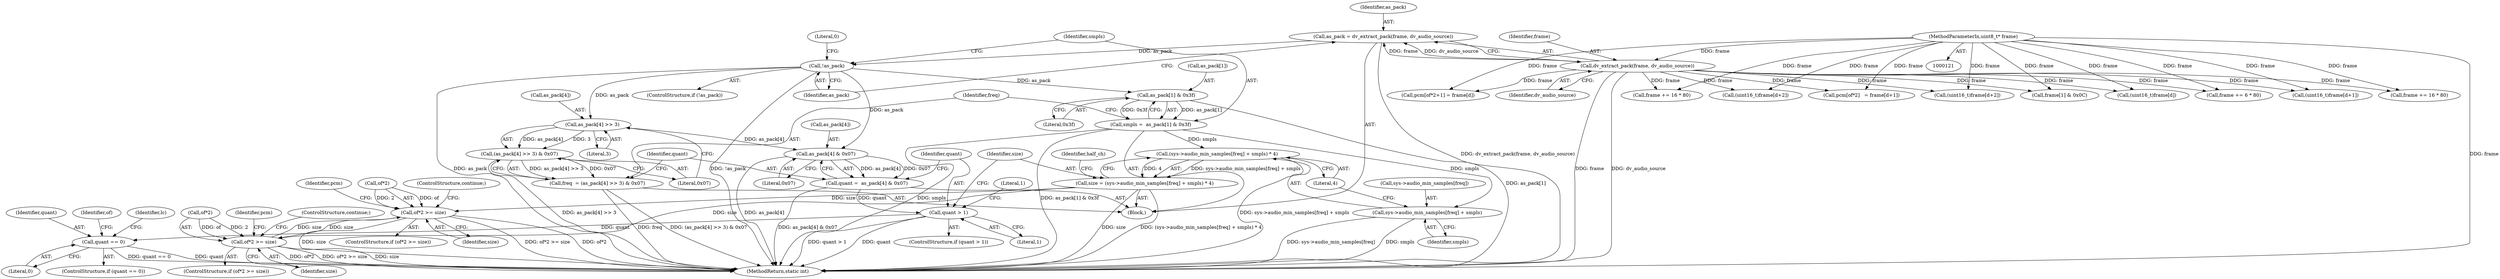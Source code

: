 digraph "0_libav_2d1c0dea5f6b91bec7f5fa53ec050913d851e366@pointer" {
"1000141" [label="(Call,as_pack = dv_extract_pack(frame, dv_audio_source))"];
"1000143" [label="(Call,dv_extract_pack(frame, dv_audio_source))"];
"1000122" [label="(MethodParameterIn,uint8_t* frame)"];
"1000147" [label="(Call,!as_pack)"];
"1000153" [label="(Call,as_pack[1] & 0x3f)"];
"1000151" [label="(Call,smpls =  as_pack[1] & 0x3f)"];
"1000183" [label="(Call,(sys->audio_min_samples[freq] + smpls) * 4)"];
"1000181" [label="(Call,size = (sys->audio_min_samples[freq] + smpls) * 4)"];
"1000298" [label="(Call,of*2 >= size)"];
"1000435" [label="(Call,of*2 >= size)"];
"1000184" [label="(Call,sys->audio_min_samples[freq] + smpls)"];
"1000161" [label="(Call,as_pack[4] >> 3)"];
"1000160" [label="(Call,(as_pack[4] >> 3) & 0x07)"];
"1000158" [label="(Call,freq  = (as_pack[4] >> 3) & 0x07)"];
"1000169" [label="(Call,as_pack[4] & 0x07)"];
"1000167" [label="(Call,quant =  as_pack[4] & 0x07)"];
"1000175" [label="(Call,quant > 1)"];
"1000274" [label="(Call,quant == 0)"];
"1000150" [label="(Literal,0)"];
"1000436" [label="(Call,of*2)"];
"1000141" [label="(Call,as_pack = dv_extract_pack(frame, dv_audio_source))"];
"1000176" [label="(Identifier,quant)"];
"1000151" [label="(Call,smpls =  as_pack[1] & 0x3f)"];
"1000147" [label="(Call,!as_pack)"];
"1000146" [label="(ControlStructure,if (!as_pack))"];
"1000153" [label="(Call,as_pack[1] & 0x3f)"];
"1000516" [label="(MethodReturn,static int)"];
"1000193" [label="(Identifier,half_ch)"];
"1000435" [label="(Call,of*2 >= size)"];
"1000303" [label="(ControlStructure,continue;)"];
"1000160" [label="(Call,(as_pack[4] >> 3) & 0x07)"];
"1000387" [label="(Call,(uint16_t)frame[d+2])"];
"1000443" [label="(Identifier,pcm)"];
"1000167" [label="(Call,quant =  as_pack[4] & 0x07)"];
"1000273" [label="(ControlStructure,if (quant == 0))"];
"1000184" [label="(Call,sys->audio_min_samples[freq] + smpls)"];
"1000306" [label="(Identifier,pcm)"];
"1000165" [label="(Literal,3)"];
"1000122" [label="(MethodParameterIn,uint8_t* frame)"];
"1000440" [label="(ControlStructure,continue;)"];
"1000152" [label="(Identifier,smpls)"];
"1000302" [label="(Identifier,size)"];
"1000180" [label="(Literal,1)"];
"1000276" [label="(Literal,0)"];
"1000175" [label="(Call,quant > 1)"];
"1000177" [label="(Literal,1)"];
"1000506" [label="(Call,frame += 16 * 80)"];
"1000304" [label="(Call,pcm[of*2]   = frame[d+1])"];
"1000157" [label="(Literal,0x3f)"];
"1000356" [label="(Identifier,lc)"];
"1000125" [label="(Block,)"];
"1000182" [label="(Identifier,size)"];
"1000275" [label="(Identifier,quant)"];
"1000159" [label="(Identifier,freq)"];
"1000170" [label="(Call,as_pack[4])"];
"1000161" [label="(Call,as_pack[4] >> 3)"];
"1000190" [label="(Identifier,smpls)"];
"1000143" [label="(Call,dv_extract_pack(frame, dv_audio_source))"];
"1000174" [label="(ControlStructure,if (quant > 1))"];
"1000297" [label="(ControlStructure,if (of*2 >= size))"];
"1000191" [label="(Literal,4)"];
"1000168" [label="(Identifier,quant)"];
"1000166" [label="(Literal,0x07)"];
"1000359" [label="(Call,(uint16_t)frame[d])"];
"1000378" [label="(Call,(uint16_t)frame[d+1])"];
"1000148" [label="(Identifier,as_pack)"];
"1000173" [label="(Literal,0x07)"];
"1000183" [label="(Call,(sys->audio_min_samples[freq] + smpls) * 4)"];
"1000158" [label="(Call,freq  = (as_pack[4] >> 3) & 0x07)"];
"1000511" [label="(Call,frame += 16 * 80)"];
"1000299" [label="(Call,of*2)"];
"1000298" [label="(Call,of*2 >= size)"];
"1000279" [label="(Identifier,of)"];
"1000209" [label="(Call,frame[1] & 0x0C)"];
"1000434" [label="(ControlStructure,if (of*2 >= size))"];
"1000439" [label="(Identifier,size)"];
"1000246" [label="(Call,frame += 6 * 80)"];
"1000315" [label="(Call,pcm[of*2+1] = frame[d])"];
"1000145" [label="(Identifier,dv_audio_source)"];
"1000366" [label="(Call,(uint16_t)frame[d+2])"];
"1000169" [label="(Call,as_pack[4] & 0x07)"];
"1000154" [label="(Call,as_pack[1])"];
"1000162" [label="(Call,as_pack[4])"];
"1000142" [label="(Identifier,as_pack)"];
"1000181" [label="(Call,size = (sys->audio_min_samples[freq] + smpls) * 4)"];
"1000274" [label="(Call,quant == 0)"];
"1000185" [label="(Call,sys->audio_min_samples[freq])"];
"1000144" [label="(Identifier,frame)"];
"1000141" -> "1000125"  [label="AST: "];
"1000141" -> "1000143"  [label="CFG: "];
"1000142" -> "1000141"  [label="AST: "];
"1000143" -> "1000141"  [label="AST: "];
"1000148" -> "1000141"  [label="CFG: "];
"1000141" -> "1000516"  [label="DDG: dv_extract_pack(frame, dv_audio_source)"];
"1000143" -> "1000141"  [label="DDG: frame"];
"1000143" -> "1000141"  [label="DDG: dv_audio_source"];
"1000141" -> "1000147"  [label="DDG: as_pack"];
"1000143" -> "1000145"  [label="CFG: "];
"1000144" -> "1000143"  [label="AST: "];
"1000145" -> "1000143"  [label="AST: "];
"1000143" -> "1000516"  [label="DDG: frame"];
"1000143" -> "1000516"  [label="DDG: dv_audio_source"];
"1000122" -> "1000143"  [label="DDG: frame"];
"1000143" -> "1000209"  [label="DDG: frame"];
"1000143" -> "1000246"  [label="DDG: frame"];
"1000143" -> "1000304"  [label="DDG: frame"];
"1000143" -> "1000315"  [label="DDG: frame"];
"1000143" -> "1000359"  [label="DDG: frame"];
"1000143" -> "1000366"  [label="DDG: frame"];
"1000143" -> "1000378"  [label="DDG: frame"];
"1000143" -> "1000387"  [label="DDG: frame"];
"1000143" -> "1000506"  [label="DDG: frame"];
"1000143" -> "1000511"  [label="DDG: frame"];
"1000122" -> "1000121"  [label="AST: "];
"1000122" -> "1000516"  [label="DDG: frame"];
"1000122" -> "1000209"  [label="DDG: frame"];
"1000122" -> "1000246"  [label="DDG: frame"];
"1000122" -> "1000304"  [label="DDG: frame"];
"1000122" -> "1000315"  [label="DDG: frame"];
"1000122" -> "1000359"  [label="DDG: frame"];
"1000122" -> "1000366"  [label="DDG: frame"];
"1000122" -> "1000378"  [label="DDG: frame"];
"1000122" -> "1000387"  [label="DDG: frame"];
"1000122" -> "1000506"  [label="DDG: frame"];
"1000122" -> "1000511"  [label="DDG: frame"];
"1000147" -> "1000146"  [label="AST: "];
"1000147" -> "1000148"  [label="CFG: "];
"1000148" -> "1000147"  [label="AST: "];
"1000150" -> "1000147"  [label="CFG: "];
"1000152" -> "1000147"  [label="CFG: "];
"1000147" -> "1000516"  [label="DDG: as_pack"];
"1000147" -> "1000516"  [label="DDG: !as_pack"];
"1000147" -> "1000153"  [label="DDG: as_pack"];
"1000147" -> "1000161"  [label="DDG: as_pack"];
"1000147" -> "1000169"  [label="DDG: as_pack"];
"1000153" -> "1000151"  [label="AST: "];
"1000153" -> "1000157"  [label="CFG: "];
"1000154" -> "1000153"  [label="AST: "];
"1000157" -> "1000153"  [label="AST: "];
"1000151" -> "1000153"  [label="CFG: "];
"1000153" -> "1000516"  [label="DDG: as_pack[1]"];
"1000153" -> "1000151"  [label="DDG: as_pack[1]"];
"1000153" -> "1000151"  [label="DDG: 0x3f"];
"1000151" -> "1000125"  [label="AST: "];
"1000152" -> "1000151"  [label="AST: "];
"1000159" -> "1000151"  [label="CFG: "];
"1000151" -> "1000516"  [label="DDG: smpls"];
"1000151" -> "1000516"  [label="DDG: as_pack[1] & 0x3f"];
"1000151" -> "1000183"  [label="DDG: smpls"];
"1000151" -> "1000184"  [label="DDG: smpls"];
"1000183" -> "1000181"  [label="AST: "];
"1000183" -> "1000191"  [label="CFG: "];
"1000184" -> "1000183"  [label="AST: "];
"1000191" -> "1000183"  [label="AST: "];
"1000181" -> "1000183"  [label="CFG: "];
"1000183" -> "1000516"  [label="DDG: sys->audio_min_samples[freq] + smpls"];
"1000183" -> "1000181"  [label="DDG: sys->audio_min_samples[freq] + smpls"];
"1000183" -> "1000181"  [label="DDG: 4"];
"1000181" -> "1000125"  [label="AST: "];
"1000182" -> "1000181"  [label="AST: "];
"1000193" -> "1000181"  [label="CFG: "];
"1000181" -> "1000516"  [label="DDG: size"];
"1000181" -> "1000516"  [label="DDG: (sys->audio_min_samples[freq] + smpls) * 4"];
"1000181" -> "1000298"  [label="DDG: size"];
"1000181" -> "1000435"  [label="DDG: size"];
"1000298" -> "1000297"  [label="AST: "];
"1000298" -> "1000302"  [label="CFG: "];
"1000299" -> "1000298"  [label="AST: "];
"1000302" -> "1000298"  [label="AST: "];
"1000303" -> "1000298"  [label="CFG: "];
"1000306" -> "1000298"  [label="CFG: "];
"1000298" -> "1000516"  [label="DDG: of*2 >= size"];
"1000298" -> "1000516"  [label="DDG: of*2"];
"1000298" -> "1000516"  [label="DDG: size"];
"1000299" -> "1000298"  [label="DDG: of"];
"1000299" -> "1000298"  [label="DDG: 2"];
"1000435" -> "1000298"  [label="DDG: size"];
"1000298" -> "1000435"  [label="DDG: size"];
"1000435" -> "1000434"  [label="AST: "];
"1000435" -> "1000439"  [label="CFG: "];
"1000436" -> "1000435"  [label="AST: "];
"1000439" -> "1000435"  [label="AST: "];
"1000440" -> "1000435"  [label="CFG: "];
"1000443" -> "1000435"  [label="CFG: "];
"1000435" -> "1000516"  [label="DDG: of*2"];
"1000435" -> "1000516"  [label="DDG: of*2 >= size"];
"1000435" -> "1000516"  [label="DDG: size"];
"1000436" -> "1000435"  [label="DDG: of"];
"1000436" -> "1000435"  [label="DDG: 2"];
"1000184" -> "1000190"  [label="CFG: "];
"1000185" -> "1000184"  [label="AST: "];
"1000190" -> "1000184"  [label="AST: "];
"1000191" -> "1000184"  [label="CFG: "];
"1000184" -> "1000516"  [label="DDG: sys->audio_min_samples[freq]"];
"1000184" -> "1000516"  [label="DDG: smpls"];
"1000161" -> "1000160"  [label="AST: "];
"1000161" -> "1000165"  [label="CFG: "];
"1000162" -> "1000161"  [label="AST: "];
"1000165" -> "1000161"  [label="AST: "];
"1000166" -> "1000161"  [label="CFG: "];
"1000161" -> "1000160"  [label="DDG: as_pack[4]"];
"1000161" -> "1000160"  [label="DDG: 3"];
"1000161" -> "1000169"  [label="DDG: as_pack[4]"];
"1000160" -> "1000158"  [label="AST: "];
"1000160" -> "1000166"  [label="CFG: "];
"1000166" -> "1000160"  [label="AST: "];
"1000158" -> "1000160"  [label="CFG: "];
"1000160" -> "1000516"  [label="DDG: as_pack[4] >> 3"];
"1000160" -> "1000158"  [label="DDG: as_pack[4] >> 3"];
"1000160" -> "1000158"  [label="DDG: 0x07"];
"1000158" -> "1000125"  [label="AST: "];
"1000159" -> "1000158"  [label="AST: "];
"1000168" -> "1000158"  [label="CFG: "];
"1000158" -> "1000516"  [label="DDG: freq"];
"1000158" -> "1000516"  [label="DDG: (as_pack[4] >> 3) & 0x07"];
"1000169" -> "1000167"  [label="AST: "];
"1000169" -> "1000173"  [label="CFG: "];
"1000170" -> "1000169"  [label="AST: "];
"1000173" -> "1000169"  [label="AST: "];
"1000167" -> "1000169"  [label="CFG: "];
"1000169" -> "1000516"  [label="DDG: as_pack[4]"];
"1000169" -> "1000167"  [label="DDG: as_pack[4]"];
"1000169" -> "1000167"  [label="DDG: 0x07"];
"1000167" -> "1000125"  [label="AST: "];
"1000168" -> "1000167"  [label="AST: "];
"1000176" -> "1000167"  [label="CFG: "];
"1000167" -> "1000516"  [label="DDG: as_pack[4] & 0x07"];
"1000167" -> "1000175"  [label="DDG: quant"];
"1000175" -> "1000174"  [label="AST: "];
"1000175" -> "1000177"  [label="CFG: "];
"1000176" -> "1000175"  [label="AST: "];
"1000177" -> "1000175"  [label="AST: "];
"1000180" -> "1000175"  [label="CFG: "];
"1000182" -> "1000175"  [label="CFG: "];
"1000175" -> "1000516"  [label="DDG: quant"];
"1000175" -> "1000516"  [label="DDG: quant > 1"];
"1000175" -> "1000274"  [label="DDG: quant"];
"1000274" -> "1000273"  [label="AST: "];
"1000274" -> "1000276"  [label="CFG: "];
"1000275" -> "1000274"  [label="AST: "];
"1000276" -> "1000274"  [label="AST: "];
"1000279" -> "1000274"  [label="CFG: "];
"1000356" -> "1000274"  [label="CFG: "];
"1000274" -> "1000516"  [label="DDG: quant"];
"1000274" -> "1000516"  [label="DDG: quant == 0"];
}
